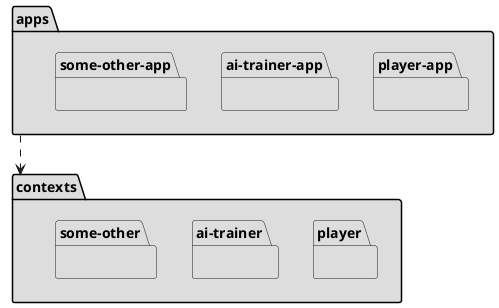@startuml ArchitecturePackages
package apps #DDDDDD {
  package player-app #DDDDDD { }
  package ai-trainer-app #DDDDDD { }
  package some-other-app #DDDDDD { }
}

package contexts #DDDDDD {
  package player #DDDDDD {  }
  package ai-trainer #DDDDDD {  }
  package some-other #DDDDDD {  }
}
apps ..> contexts

@enduml


@startuml ArchHexPackage
  package some-app #DDDDDD {
    package framework #DDDDDD {}
  }
  package some-context #DDDDDD {
    package application #DDDDDD { }
    package domain #DDDDDD { }
    package infrastructure #DDDDDD { }
}

framework ..> application
application ..> domain
application ..> infrastructure

infrastructure ..|> domain

@enduml